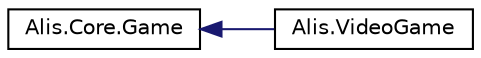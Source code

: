 digraph "Graphical Class Hierarchy"
{
 // LATEX_PDF_SIZE
  edge [fontname="Helvetica",fontsize="10",labelfontname="Helvetica",labelfontsize="10"];
  node [fontname="Helvetica",fontsize="10",shape=record];
  rankdir="LR";
  Node0 [label="Alis.Core.Game",height=0.2,width=0.4,color="black", fillcolor="white", style="filled",URL="$class_alis_1_1_core_1_1_game.html",tooltip="Define the main logic of game made with ALIS."];
  Node0 -> Node1 [dir="back",color="midnightblue",fontsize="10",style="solid",fontname="Helvetica"];
  Node1 [label="Alis.VideoGame",height=0.2,width=0.4,color="black", fillcolor="white", style="filled",URL="$class_alis_1_1_video_game.html",tooltip="Define a video game on Alis."];
}
